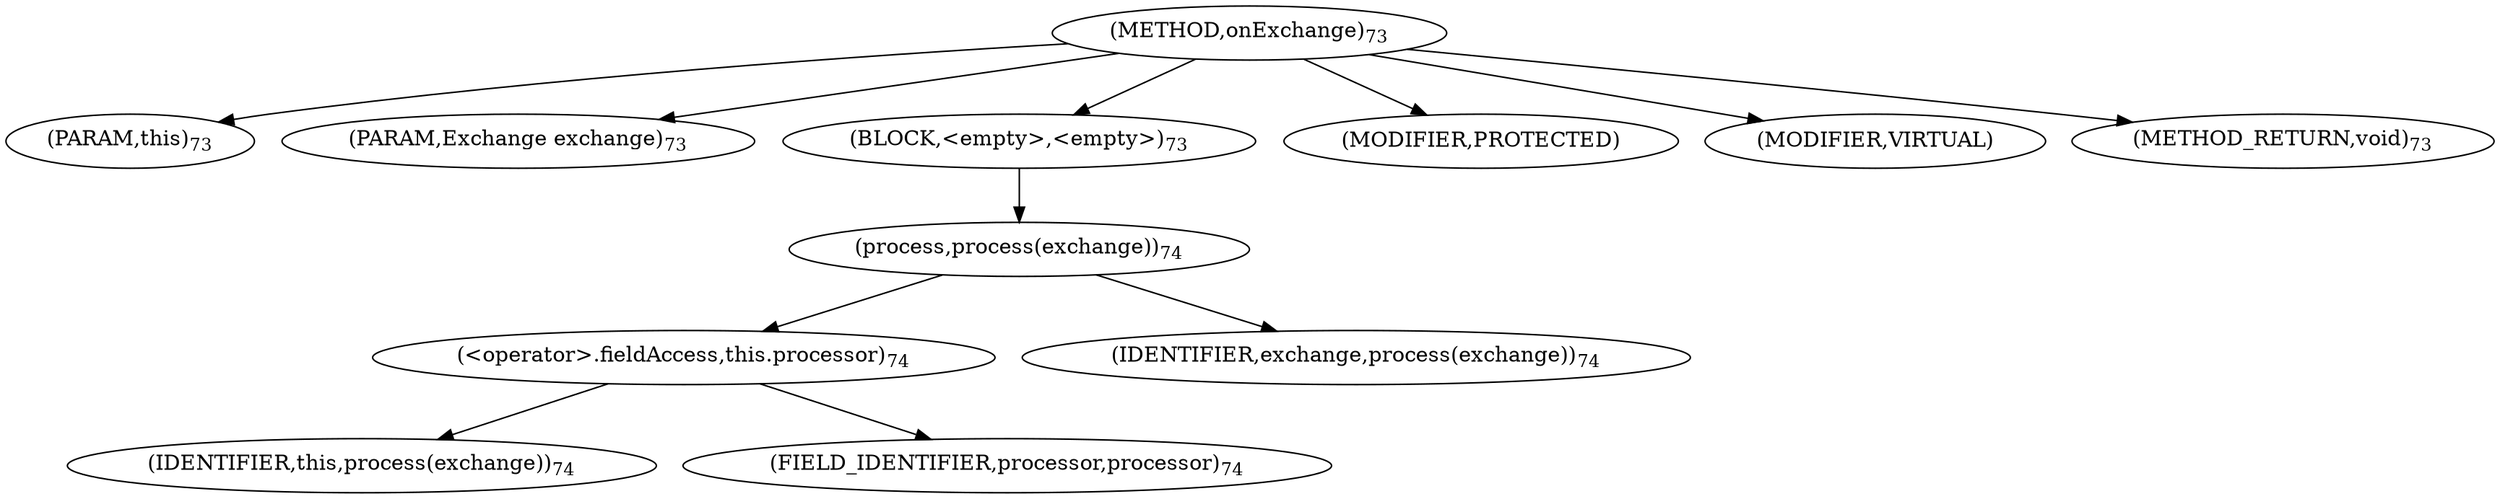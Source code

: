 digraph "onExchange" {  
"106" [label = <(METHOD,onExchange)<SUB>73</SUB>> ]
"107" [label = <(PARAM,this)<SUB>73</SUB>> ]
"108" [label = <(PARAM,Exchange exchange)<SUB>73</SUB>> ]
"109" [label = <(BLOCK,&lt;empty&gt;,&lt;empty&gt;)<SUB>73</SUB>> ]
"110" [label = <(process,process(exchange))<SUB>74</SUB>> ]
"111" [label = <(&lt;operator&gt;.fieldAccess,this.processor)<SUB>74</SUB>> ]
"112" [label = <(IDENTIFIER,this,process(exchange))<SUB>74</SUB>> ]
"113" [label = <(FIELD_IDENTIFIER,processor,processor)<SUB>74</SUB>> ]
"114" [label = <(IDENTIFIER,exchange,process(exchange))<SUB>74</SUB>> ]
"115" [label = <(MODIFIER,PROTECTED)> ]
"116" [label = <(MODIFIER,VIRTUAL)> ]
"117" [label = <(METHOD_RETURN,void)<SUB>73</SUB>> ]
  "106" -> "107" 
  "106" -> "108" 
  "106" -> "109" 
  "106" -> "115" 
  "106" -> "116" 
  "106" -> "117" 
  "109" -> "110" 
  "110" -> "111" 
  "110" -> "114" 
  "111" -> "112" 
  "111" -> "113" 
}
